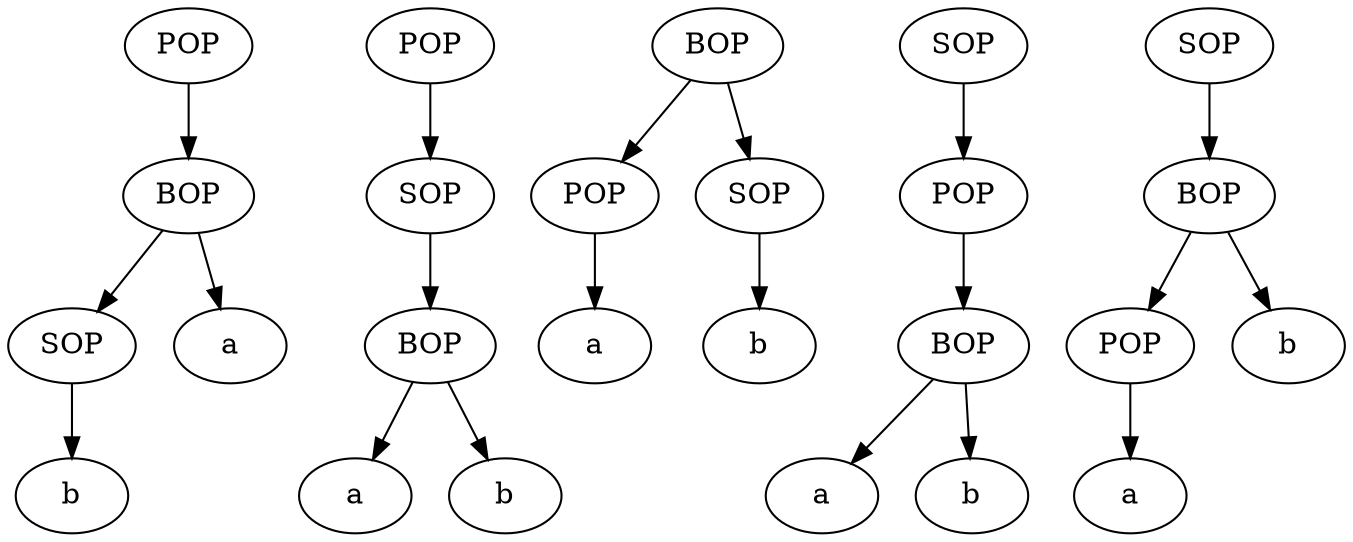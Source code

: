 digraph PBS {
  P1 [label="POP"]
  P2 [label="POP"]
  P3 [label="POP"]
  P4 [label="POP"]
  P5 [label="POP"]

  B1 [label="BOP"]
  B2 [label="BOP"]
  B3 [label="BOP"]
  B4 [label="BOP"]
  B5 [label="BOP"]

  S1 [label="SOP"]
  S2 [label="SOP"]
  S3 [label="SOP"]
  S4 [label="SOP"]
  S5 [label="SOP"]

  a1 [label="a"]
  a2 [label="a"]
  a3 [label="a"]
  a4 [label="a"]
  a5 [label="a"]

  b1 [label="b"]
  b2 [label="b"]
  b3 [label="b"]
  b4 [label="b"]
  b5 [label="b"]

  /* P B S */
  P1 -> B1 -> a1
  B1 -> S1 -> b1

  /* P S B */
  P2 -> S2 -> B2 -> {a2 b2}

  /* B P S, B S P */
  B3 -> P3 -> a3
  B3 -> S3 -> b3 

  /* S P B */
  S4 -> P4 -> B4 -> { a4 b4 }

  /* S B P */
  S5 -> B5 -> P5 -> a5
    B5 -> b5

}